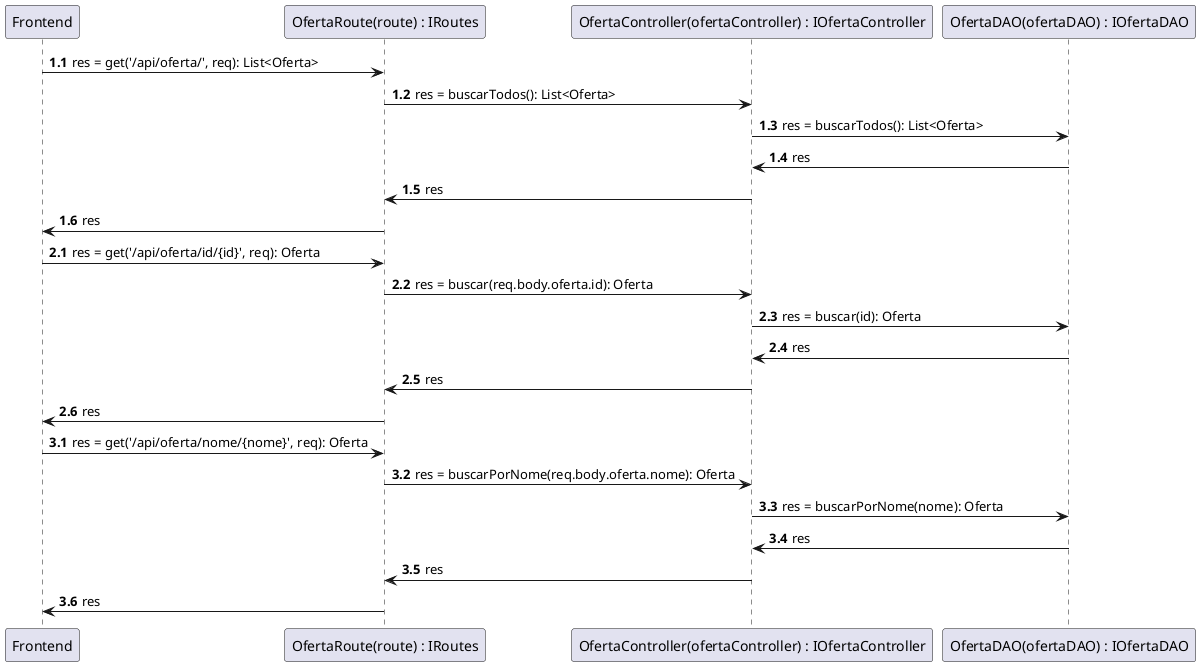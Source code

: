 @startuml Diagrama de Sequencia - Buscar - Oferta

participant Frontend as Frontend
participant "OfertaRoute(route) : IRoutes" as Routes
participant "OfertaController(ofertaController) : IOfertaController" as OfertaController
participant "OfertaDAO(ofertaDAO) : IOfertaDAO" as OfertaDAO

autonumber 1.1
Frontend->Routes: res = get('/api/oferta/', req): List<Oferta>
Routes->OfertaController: res = buscarTodos(): List<Oferta>
OfertaController->OfertaDAO: res = buscarTodos(): List<Oferta>
OfertaDAO->OfertaController: res
OfertaController->Routes: res
Routes->Frontend: res

autonumber inc A
Frontend->Routes: res = get('/api/oferta/id/{id}', req): Oferta
Routes->OfertaController: res = buscar(req.body.oferta.id): Oferta
OfertaController->OfertaDAO: res = buscar(id): Oferta
OfertaDAO->OfertaController: res
OfertaController->Routes: res
Routes->Frontend: res


autonumber inc A
Frontend->Routes: res = get('/api/oferta/nome/{nome}', req): Oferta
Routes->OfertaController: res = buscarPorNome(req.body.oferta.nome): Oferta
OfertaController->OfertaDAO: res = buscarPorNome(nome): Oferta
OfertaDAO->OfertaController: res
OfertaController->Routes: res
Routes->Frontend: res